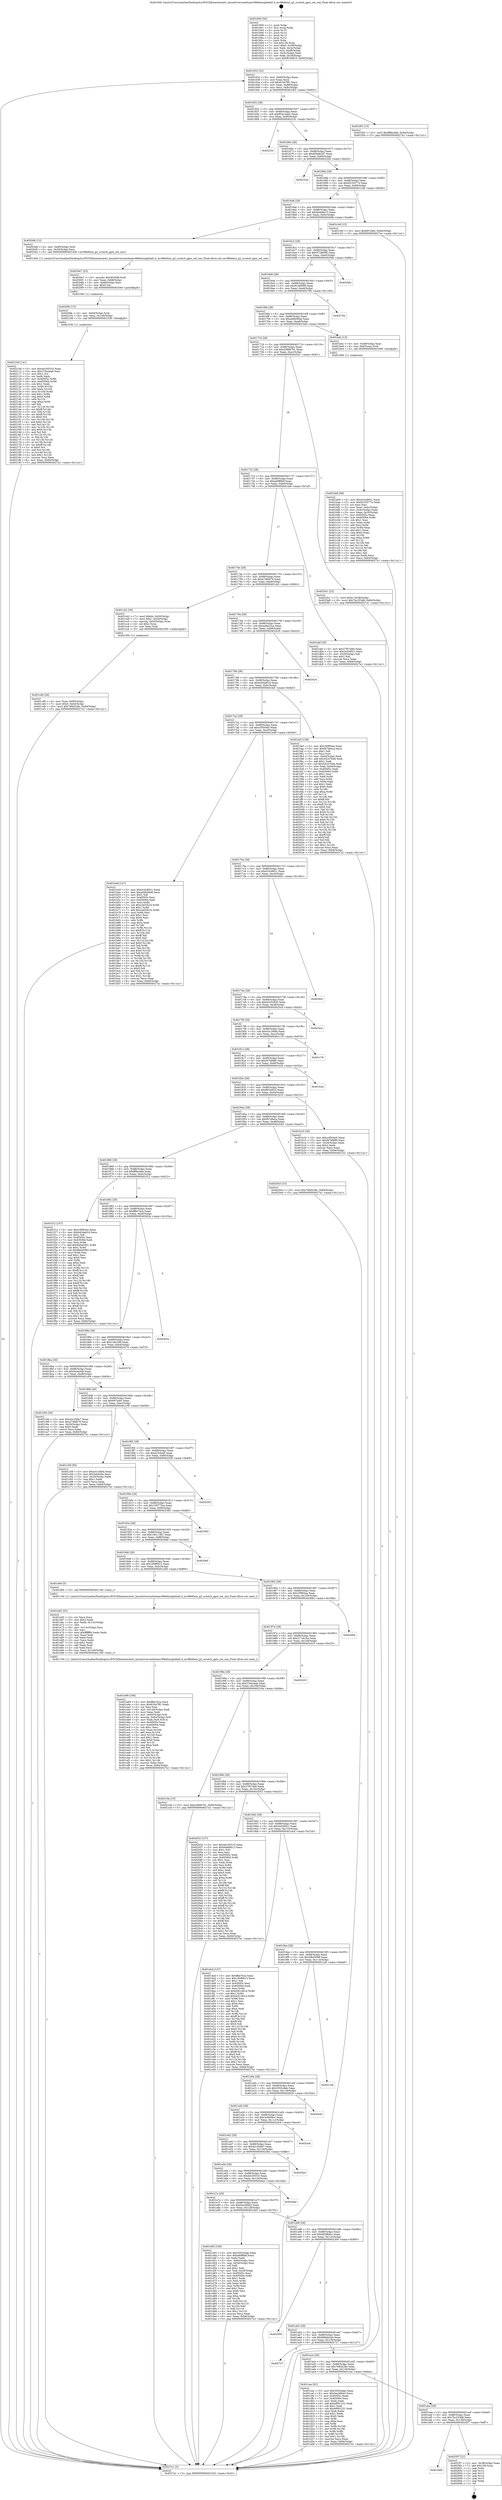 digraph "0x401600" {
  label = "0x401600 (/mnt/c/Users/mathe/Desktop/tcc/POCII/binaries/extr_linuxdriversnetdsamv88e6xxxglobal2.h_mv88e6xxx_g2_scratch_gpio_set_smi_Final-ollvm.out::main(0))"
  labelloc = "t"
  node[shape=record]

  Entry [label="",width=0.3,height=0.3,shape=circle,fillcolor=black,style=filled]
  "0x401632" [label="{
     0x401632 [32]\l
     | [instrs]\l
     &nbsp;&nbsp;0x401632 \<+6\>: mov -0x84(%rbp),%eax\l
     &nbsp;&nbsp;0x401638 \<+2\>: mov %eax,%ecx\l
     &nbsp;&nbsp;0x40163a \<+6\>: sub $0x81067ff1,%ecx\l
     &nbsp;&nbsp;0x401640 \<+6\>: mov %eax,-0x88(%rbp)\l
     &nbsp;&nbsp;0x401646 \<+6\>: mov %ecx,-0x8c(%rbp)\l
     &nbsp;&nbsp;0x40164c \<+6\>: je 0000000000401f03 \<main+0x903\>\l
  }"]
  "0x401f03" [label="{
     0x401f03 [15]\l
     | [instrs]\l
     &nbsp;&nbsp;0x401f03 \<+10\>: movl $0xff9bcdde,-0x84(%rbp)\l
     &nbsp;&nbsp;0x401f0d \<+5\>: jmp 00000000004027a1 \<main+0x11a1\>\l
  }"]
  "0x401652" [label="{
     0x401652 [28]\l
     | [instrs]\l
     &nbsp;&nbsp;0x401652 \<+5\>: jmp 0000000000401657 \<main+0x57\>\l
     &nbsp;&nbsp;0x401657 \<+6\>: mov -0x88(%rbp),%eax\l
     &nbsp;&nbsp;0x40165d \<+5\>: sub $0x85414ab2,%eax\l
     &nbsp;&nbsp;0x401662 \<+6\>: mov %eax,-0x90(%rbp)\l
     &nbsp;&nbsp;0x401668 \<+6\>: je 000000000040223c \<main+0xc3c\>\l
  }"]
  Exit [label="",width=0.3,height=0.3,shape=circle,fillcolor=black,style=filled,peripheries=2]
  "0x40223c" [label="{
     0x40223c\l
  }", style=dashed]
  "0x40166e" [label="{
     0x40166e [28]\l
     | [instrs]\l
     &nbsp;&nbsp;0x40166e \<+5\>: jmp 0000000000401673 \<main+0x73\>\l
     &nbsp;&nbsp;0x401673 \<+6\>: mov -0x88(%rbp),%eax\l
     &nbsp;&nbsp;0x401679 \<+5\>: sub $0x85bd63d7,%eax\l
     &nbsp;&nbsp;0x40167e \<+6\>: mov %eax,-0x94(%rbp)\l
     &nbsp;&nbsp;0x401684 \<+6\>: je 000000000040232d \<main+0xd2d\>\l
  }"]
  "0x401b06" [label="{
     0x401b06\l
  }", style=dashed]
  "0x40232d" [label="{
     0x40232d\l
  }", style=dashed]
  "0x40168a" [label="{
     0x40168a [28]\l
     | [instrs]\l
     &nbsp;&nbsp;0x40168a \<+5\>: jmp 000000000040168f \<main+0x8f\>\l
     &nbsp;&nbsp;0x40168f \<+6\>: mov -0x88(%rbp),%eax\l
     &nbsp;&nbsp;0x401695 \<+5\>: sub $0x92183774,%eax\l
     &nbsp;&nbsp;0x40169a \<+6\>: mov %eax,-0x98(%rbp)\l
     &nbsp;&nbsp;0x4016a0 \<+6\>: je 0000000000401c49 \<main+0x649\>\l
  }"]
  "0x4025f7" [label="{
     0x4025f7 [21]\l
     | [instrs]\l
     &nbsp;&nbsp;0x4025f7 \<+3\>: mov -0x38(%rbp),%eax\l
     &nbsp;&nbsp;0x4025fa \<+7\>: add $0x138,%rsp\l
     &nbsp;&nbsp;0x402601 \<+1\>: pop %rbx\l
     &nbsp;&nbsp;0x402602 \<+2\>: pop %r12\l
     &nbsp;&nbsp;0x402604 \<+2\>: pop %r13\l
     &nbsp;&nbsp;0x402606 \<+2\>: pop %r14\l
     &nbsp;&nbsp;0x402608 \<+2\>: pop %r15\l
     &nbsp;&nbsp;0x40260a \<+1\>: pop %rbp\l
     &nbsp;&nbsp;0x40260b \<+1\>: ret\l
  }"]
  "0x401c49" [label="{
     0x401c49 [15]\l
     | [instrs]\l
     &nbsp;&nbsp;0x401c49 \<+10\>: movl $0x697a4fc,-0x84(%rbp)\l
     &nbsp;&nbsp;0x401c53 \<+5\>: jmp 00000000004027a1 \<main+0x11a1\>\l
  }"]
  "0x4016a6" [label="{
     0x4016a6 [28]\l
     | [instrs]\l
     &nbsp;&nbsp;0x4016a6 \<+5\>: jmp 00000000004016ab \<main+0xab\>\l
     &nbsp;&nbsp;0x4016ab \<+6\>: mov -0x88(%rbp),%eax\l
     &nbsp;&nbsp;0x4016b1 \<+5\>: sub $0x94de6b13,%eax\l
     &nbsp;&nbsp;0x4016b6 \<+6\>: mov %eax,-0x9c(%rbp)\l
     &nbsp;&nbsp;0x4016bc \<+6\>: je 00000000004020db \<main+0xadb\>\l
  }"]
  "0x40210d" [label="{
     0x40210d [141]\l
     | [instrs]\l
     &nbsp;&nbsp;0x40210d \<+5\>: mov $0x4d165510,%eax\l
     &nbsp;&nbsp;0x402112 \<+5\>: mov $0x278e2eab,%esi\l
     &nbsp;&nbsp;0x402117 \<+2\>: mov $0x1,%cl\l
     &nbsp;&nbsp;0x402119 \<+2\>: xor %edx,%edx\l
     &nbsp;&nbsp;0x40211b \<+8\>: mov 0x40505c,%r8d\l
     &nbsp;&nbsp;0x402123 \<+8\>: mov 0x405064,%r9d\l
     &nbsp;&nbsp;0x40212b \<+3\>: sub $0x1,%edx\l
     &nbsp;&nbsp;0x40212e \<+3\>: mov %r8d,%r10d\l
     &nbsp;&nbsp;0x402131 \<+3\>: add %edx,%r10d\l
     &nbsp;&nbsp;0x402134 \<+4\>: imul %r10d,%r8d\l
     &nbsp;&nbsp;0x402138 \<+4\>: and $0x1,%r8d\l
     &nbsp;&nbsp;0x40213c \<+4\>: cmp $0x0,%r8d\l
     &nbsp;&nbsp;0x402140 \<+4\>: sete %r11b\l
     &nbsp;&nbsp;0x402144 \<+4\>: cmp $0xa,%r9d\l
     &nbsp;&nbsp;0x402148 \<+3\>: setl %bl\l
     &nbsp;&nbsp;0x40214b \<+3\>: mov %r11b,%r14b\l
     &nbsp;&nbsp;0x40214e \<+4\>: xor $0xff,%r14b\l
     &nbsp;&nbsp;0x402152 \<+3\>: mov %bl,%r15b\l
     &nbsp;&nbsp;0x402155 \<+4\>: xor $0xff,%r15b\l
     &nbsp;&nbsp;0x402159 \<+3\>: xor $0x0,%cl\l
     &nbsp;&nbsp;0x40215c \<+3\>: mov %r14b,%r12b\l
     &nbsp;&nbsp;0x40215f \<+4\>: and $0x0,%r12b\l
     &nbsp;&nbsp;0x402163 \<+3\>: and %cl,%r11b\l
     &nbsp;&nbsp;0x402166 \<+3\>: mov %r15b,%r13b\l
     &nbsp;&nbsp;0x402169 \<+4\>: and $0x0,%r13b\l
     &nbsp;&nbsp;0x40216d \<+2\>: and %cl,%bl\l
     &nbsp;&nbsp;0x40216f \<+3\>: or %r11b,%r12b\l
     &nbsp;&nbsp;0x402172 \<+3\>: or %bl,%r13b\l
     &nbsp;&nbsp;0x402175 \<+3\>: xor %r13b,%r12b\l
     &nbsp;&nbsp;0x402178 \<+3\>: or %r15b,%r14b\l
     &nbsp;&nbsp;0x40217b \<+4\>: xor $0xff,%r14b\l
     &nbsp;&nbsp;0x40217f \<+3\>: or $0x0,%cl\l
     &nbsp;&nbsp;0x402182 \<+3\>: and %cl,%r14b\l
     &nbsp;&nbsp;0x402185 \<+3\>: or %r14b,%r12b\l
     &nbsp;&nbsp;0x402188 \<+4\>: test $0x1,%r12b\l
     &nbsp;&nbsp;0x40218c \<+3\>: cmovne %esi,%eax\l
     &nbsp;&nbsp;0x40218f \<+6\>: mov %eax,-0x84(%rbp)\l
     &nbsp;&nbsp;0x402195 \<+5\>: jmp 00000000004027a1 \<main+0x11a1\>\l
  }"]
  "0x4020db" [label="{
     0x4020db [12]\l
     | [instrs]\l
     &nbsp;&nbsp;0x4020db \<+4\>: mov -0x60(%rbp),%rdi\l
     &nbsp;&nbsp;0x4020df \<+3\>: mov -0x50(%rbp),%esi\l
     &nbsp;&nbsp;0x4020e2 \<+5\>: call 0000000000401400 \<mv88e6xxx_g2_scratch_gpio_set_smi\>\l
     | [calls]\l
     &nbsp;&nbsp;0x401400 \{1\} (/mnt/c/Users/mathe/Desktop/tcc/POCII/binaries/extr_linuxdriversnetdsamv88e6xxxglobal2.h_mv88e6xxx_g2_scratch_gpio_set_smi_Final-ollvm.out::mv88e6xxx_g2_scratch_gpio_set_smi)\l
  }"]
  "0x4016c2" [label="{
     0x4016c2 [28]\l
     | [instrs]\l
     &nbsp;&nbsp;0x4016c2 \<+5\>: jmp 00000000004016c7 \<main+0xc7\>\l
     &nbsp;&nbsp;0x4016c7 \<+6\>: mov -0x88(%rbp),%eax\l
     &nbsp;&nbsp;0x4016cd \<+5\>: sub $0x9728d9f5,%eax\l
     &nbsp;&nbsp;0x4016d2 \<+6\>: mov %eax,-0xa0(%rbp)\l
     &nbsp;&nbsp;0x4016d8 \<+6\>: je 000000000040256e \<main+0xf6e\>\l
  }"]
  "0x4020fe" [label="{
     0x4020fe [15]\l
     | [instrs]\l
     &nbsp;&nbsp;0x4020fe \<+4\>: mov -0x60(%rbp),%rdi\l
     &nbsp;&nbsp;0x402102 \<+6\>: mov %eax,-0x144(%rbp)\l
     &nbsp;&nbsp;0x402108 \<+5\>: call 0000000000401030 \<free@plt\>\l
     | [calls]\l
     &nbsp;&nbsp;0x401030 \{1\} (unknown)\l
  }"]
  "0x40256e" [label="{
     0x40256e\l
  }", style=dashed]
  "0x4016de" [label="{
     0x4016de [28]\l
     | [instrs]\l
     &nbsp;&nbsp;0x4016de \<+5\>: jmp 00000000004016e3 \<main+0xe3\>\l
     &nbsp;&nbsp;0x4016e3 \<+6\>: mov -0x88(%rbp),%eax\l
     &nbsp;&nbsp;0x4016e9 \<+5\>: sub $0x9c2bf589,%eax\l
     &nbsp;&nbsp;0x4016ee \<+6\>: mov %eax,-0xa4(%rbp)\l
     &nbsp;&nbsp;0x4016f4 \<+6\>: je 0000000000402784 \<main+0x1184\>\l
  }"]
  "0x4020e7" [label="{
     0x4020e7 [23]\l
     | [instrs]\l
     &nbsp;&nbsp;0x4020e7 \<+10\>: movabs $0x4030d6,%rdi\l
     &nbsp;&nbsp;0x4020f1 \<+3\>: mov %eax,-0x68(%rbp)\l
     &nbsp;&nbsp;0x4020f4 \<+3\>: mov -0x68(%rbp),%esi\l
     &nbsp;&nbsp;0x4020f7 \<+2\>: mov $0x0,%al\l
     &nbsp;&nbsp;0x4020f9 \<+5\>: call 0000000000401040 \<printf@plt\>\l
     | [calls]\l
     &nbsp;&nbsp;0x401040 \{1\} (unknown)\l
  }"]
  "0x402784" [label="{
     0x402784\l
  }", style=dashed]
  "0x4016fa" [label="{
     0x4016fa [28]\l
     | [instrs]\l
     &nbsp;&nbsp;0x4016fa \<+5\>: jmp 00000000004016ff \<main+0xff\>\l
     &nbsp;&nbsp;0x4016ff \<+6\>: mov -0x88(%rbp),%eax\l
     &nbsp;&nbsp;0x401705 \<+5\>: sub $0xa0db56dd,%eax\l
     &nbsp;&nbsp;0x40170a \<+6\>: mov %eax,-0xa8(%rbp)\l
     &nbsp;&nbsp;0x401710 \<+6\>: je 0000000000401bdc \<main+0x5dc\>\l
  }"]
  "0x401e99" [label="{
     0x401e99 [106]\l
     | [instrs]\l
     &nbsp;&nbsp;0x401e99 \<+5\>: mov $0xffbe7bca,%ecx\l
     &nbsp;&nbsp;0x401e9e \<+5\>: mov $0x81067ff1,%edx\l
     &nbsp;&nbsp;0x401ea3 \<+2\>: xor %esi,%esi\l
     &nbsp;&nbsp;0x401ea5 \<+6\>: mov -0x140(%rbp),%edi\l
     &nbsp;&nbsp;0x401eab \<+3\>: imul %eax,%edi\l
     &nbsp;&nbsp;0x401eae \<+4\>: mov -0x60(%rbp),%r8\l
     &nbsp;&nbsp;0x401eb2 \<+4\>: movslq -0x64(%rbp),%r9\l
     &nbsp;&nbsp;0x401eb6 \<+4\>: mov %edi,(%r8,%r9,4)\l
     &nbsp;&nbsp;0x401eba \<+7\>: mov 0x40505c,%eax\l
     &nbsp;&nbsp;0x401ec1 \<+7\>: mov 0x405064,%edi\l
     &nbsp;&nbsp;0x401ec8 \<+3\>: sub $0x1,%esi\l
     &nbsp;&nbsp;0x401ecb \<+3\>: mov %eax,%r10d\l
     &nbsp;&nbsp;0x401ece \<+3\>: add %esi,%r10d\l
     &nbsp;&nbsp;0x401ed1 \<+4\>: imul %r10d,%eax\l
     &nbsp;&nbsp;0x401ed5 \<+3\>: and $0x1,%eax\l
     &nbsp;&nbsp;0x401ed8 \<+3\>: cmp $0x0,%eax\l
     &nbsp;&nbsp;0x401edb \<+4\>: sete %r11b\l
     &nbsp;&nbsp;0x401edf \<+3\>: cmp $0xa,%edi\l
     &nbsp;&nbsp;0x401ee2 \<+3\>: setl %bl\l
     &nbsp;&nbsp;0x401ee5 \<+3\>: mov %r11b,%r14b\l
     &nbsp;&nbsp;0x401ee8 \<+3\>: and %bl,%r14b\l
     &nbsp;&nbsp;0x401eeb \<+3\>: xor %bl,%r11b\l
     &nbsp;&nbsp;0x401eee \<+3\>: or %r11b,%r14b\l
     &nbsp;&nbsp;0x401ef1 \<+4\>: test $0x1,%r14b\l
     &nbsp;&nbsp;0x401ef5 \<+3\>: cmovne %edx,%ecx\l
     &nbsp;&nbsp;0x401ef8 \<+6\>: mov %ecx,-0x84(%rbp)\l
     &nbsp;&nbsp;0x401efe \<+5\>: jmp 00000000004027a1 \<main+0x11a1\>\l
  }"]
  "0x401bdc" [label="{
     0x401bdc [13]\l
     | [instrs]\l
     &nbsp;&nbsp;0x401bdc \<+4\>: mov -0x48(%rbp),%rax\l
     &nbsp;&nbsp;0x401be0 \<+4\>: mov 0x8(%rax),%rdi\l
     &nbsp;&nbsp;0x401be4 \<+5\>: call 0000000000401060 \<atoi@plt\>\l
     | [calls]\l
     &nbsp;&nbsp;0x401060 \{1\} (unknown)\l
  }"]
  "0x401716" [label="{
     0x401716 [28]\l
     | [instrs]\l
     &nbsp;&nbsp;0x401716 \<+5\>: jmp 000000000040171b \<main+0x11b\>\l
     &nbsp;&nbsp;0x40171b \<+6\>: mov -0x88(%rbp),%eax\l
     &nbsp;&nbsp;0x401721 \<+5\>: sub $0xa3868761,%eax\l
     &nbsp;&nbsp;0x401726 \<+6\>: mov %eax,-0xac(%rbp)\l
     &nbsp;&nbsp;0x40172c \<+6\>: je 00000000004025e1 \<main+0xfe1\>\l
  }"]
  "0x401e65" [label="{
     0x401e65 [52]\l
     | [instrs]\l
     &nbsp;&nbsp;0x401e65 \<+2\>: xor %ecx,%ecx\l
     &nbsp;&nbsp;0x401e67 \<+5\>: mov $0x2,%edx\l
     &nbsp;&nbsp;0x401e6c \<+6\>: mov %edx,-0x13c(%rbp)\l
     &nbsp;&nbsp;0x401e72 \<+1\>: cltd\l
     &nbsp;&nbsp;0x401e73 \<+6\>: mov -0x13c(%rbp),%esi\l
     &nbsp;&nbsp;0x401e79 \<+2\>: idiv %esi\l
     &nbsp;&nbsp;0x401e7b \<+6\>: imul $0xfffffffe,%edx,%edx\l
     &nbsp;&nbsp;0x401e81 \<+2\>: mov %ecx,%edi\l
     &nbsp;&nbsp;0x401e83 \<+2\>: sub %edx,%edi\l
     &nbsp;&nbsp;0x401e85 \<+2\>: mov %ecx,%edx\l
     &nbsp;&nbsp;0x401e87 \<+3\>: sub $0x1,%edx\l
     &nbsp;&nbsp;0x401e8a \<+2\>: add %edx,%edi\l
     &nbsp;&nbsp;0x401e8c \<+2\>: sub %edi,%ecx\l
     &nbsp;&nbsp;0x401e8e \<+6\>: mov %ecx,-0x140(%rbp)\l
     &nbsp;&nbsp;0x401e94 \<+5\>: call 0000000000401160 \<next_i\>\l
     | [calls]\l
     &nbsp;&nbsp;0x401160 \{1\} (/mnt/c/Users/mathe/Desktop/tcc/POCII/binaries/extr_linuxdriversnetdsamv88e6xxxglobal2.h_mv88e6xxx_g2_scratch_gpio_set_smi_Final-ollvm.out::next_i)\l
  }"]
  "0x4025e1" [label="{
     0x4025e1 [22]\l
     | [instrs]\l
     &nbsp;&nbsp;0x4025e1 \<+7\>: movl $0x0,-0x38(%rbp)\l
     &nbsp;&nbsp;0x4025e8 \<+10\>: movl $0x7bc253d8,-0x84(%rbp)\l
     &nbsp;&nbsp;0x4025f2 \<+5\>: jmp 00000000004027a1 \<main+0x11a1\>\l
  }"]
  "0x401732" [label="{
     0x401732 [28]\l
     | [instrs]\l
     &nbsp;&nbsp;0x401732 \<+5\>: jmp 0000000000401737 \<main+0x137\>\l
     &nbsp;&nbsp;0x401737 \<+6\>: mov -0x88(%rbp),%eax\l
     &nbsp;&nbsp;0x40173d \<+5\>: sub $0xa60ff4bf,%eax\l
     &nbsp;&nbsp;0x401742 \<+6\>: mov %eax,-0xb0(%rbp)\l
     &nbsp;&nbsp;0x401748 \<+6\>: je 0000000000401daf \<main+0x7af\>\l
  }"]
  "0x401aea" [label="{
     0x401aea [28]\l
     | [instrs]\l
     &nbsp;&nbsp;0x401aea \<+5\>: jmp 0000000000401aef \<main+0x4ef\>\l
     &nbsp;&nbsp;0x401aef \<+6\>: mov -0x88(%rbp),%eax\l
     &nbsp;&nbsp;0x401af5 \<+5\>: sub $0x7bc253d8,%eax\l
     &nbsp;&nbsp;0x401afa \<+6\>: mov %eax,-0x138(%rbp)\l
     &nbsp;&nbsp;0x401b00 \<+6\>: je 00000000004025f7 \<main+0xff7\>\l
  }"]
  "0x401daf" [label="{
     0x401daf [30]\l
     | [instrs]\l
     &nbsp;&nbsp;0x401daf \<+5\>: mov $0x27f57dd0,%eax\l
     &nbsp;&nbsp;0x401db4 \<+5\>: mov $0x2e52f021,%ecx\l
     &nbsp;&nbsp;0x401db9 \<+3\>: mov -0x29(%rbp),%dl\l
     &nbsp;&nbsp;0x401dbc \<+3\>: test $0x1,%dl\l
     &nbsp;&nbsp;0x401dbf \<+3\>: cmovne %ecx,%eax\l
     &nbsp;&nbsp;0x401dc2 \<+6\>: mov %eax,-0x84(%rbp)\l
     &nbsp;&nbsp;0x401dc8 \<+5\>: jmp 00000000004027a1 \<main+0x11a1\>\l
  }"]
  "0x40174e" [label="{
     0x40174e [28]\l
     | [instrs]\l
     &nbsp;&nbsp;0x40174e \<+5\>: jmp 0000000000401753 \<main+0x153\>\l
     &nbsp;&nbsp;0x401753 \<+6\>: mov -0x88(%rbp),%eax\l
     &nbsp;&nbsp;0x401759 \<+5\>: sub $0xa746f479,%eax\l
     &nbsp;&nbsp;0x40175e \<+6\>: mov %eax,-0xb4(%rbp)\l
     &nbsp;&nbsp;0x401764 \<+6\>: je 0000000000401cb2 \<main+0x6b2\>\l
  }"]
  "0x401cea" [label="{
     0x401cea [91]\l
     | [instrs]\l
     &nbsp;&nbsp;0x401cea \<+5\>: mov $0x3555cdab,%eax\l
     &nbsp;&nbsp;0x401cef \<+5\>: mov $0x5ea36bb3,%ecx\l
     &nbsp;&nbsp;0x401cf4 \<+7\>: mov 0x40505c,%edx\l
     &nbsp;&nbsp;0x401cfb \<+7\>: mov 0x405064,%esi\l
     &nbsp;&nbsp;0x401d02 \<+2\>: mov %edx,%edi\l
     &nbsp;&nbsp;0x401d04 \<+6\>: add $0xef081231,%edi\l
     &nbsp;&nbsp;0x401d0a \<+3\>: sub $0x1,%edi\l
     &nbsp;&nbsp;0x401d0d \<+6\>: sub $0xef081231,%edi\l
     &nbsp;&nbsp;0x401d13 \<+3\>: imul %edi,%edx\l
     &nbsp;&nbsp;0x401d16 \<+3\>: and $0x1,%edx\l
     &nbsp;&nbsp;0x401d19 \<+3\>: cmp $0x0,%edx\l
     &nbsp;&nbsp;0x401d1c \<+4\>: sete %r8b\l
     &nbsp;&nbsp;0x401d20 \<+3\>: cmp $0xa,%esi\l
     &nbsp;&nbsp;0x401d23 \<+4\>: setl %r9b\l
     &nbsp;&nbsp;0x401d27 \<+3\>: mov %r8b,%r10b\l
     &nbsp;&nbsp;0x401d2a \<+3\>: and %r9b,%r10b\l
     &nbsp;&nbsp;0x401d2d \<+3\>: xor %r9b,%r8b\l
     &nbsp;&nbsp;0x401d30 \<+3\>: or %r8b,%r10b\l
     &nbsp;&nbsp;0x401d33 \<+4\>: test $0x1,%r10b\l
     &nbsp;&nbsp;0x401d37 \<+3\>: cmovne %ecx,%eax\l
     &nbsp;&nbsp;0x401d3a \<+6\>: mov %eax,-0x84(%rbp)\l
     &nbsp;&nbsp;0x401d40 \<+5\>: jmp 00000000004027a1 \<main+0x11a1\>\l
  }"]
  "0x401cb2" [label="{
     0x401cb2 [30]\l
     | [instrs]\l
     &nbsp;&nbsp;0x401cb2 \<+7\>: movl $0x64,-0x50(%rbp)\l
     &nbsp;&nbsp;0x401cb9 \<+7\>: movl $0x1,-0x54(%rbp)\l
     &nbsp;&nbsp;0x401cc0 \<+4\>: movslq -0x54(%rbp),%rax\l
     &nbsp;&nbsp;0x401cc4 \<+4\>: shl $0x2,%rax\l
     &nbsp;&nbsp;0x401cc8 \<+3\>: mov %rax,%rdi\l
     &nbsp;&nbsp;0x401ccb \<+5\>: call 0000000000401050 \<malloc@plt\>\l
     | [calls]\l
     &nbsp;&nbsp;0x401050 \{1\} (unknown)\l
  }"]
  "0x40176a" [label="{
     0x40176a [28]\l
     | [instrs]\l
     &nbsp;&nbsp;0x40176a \<+5\>: jmp 000000000040176f \<main+0x16f\>\l
     &nbsp;&nbsp;0x40176f \<+6\>: mov -0x88(%rbp),%eax\l
     &nbsp;&nbsp;0x401775 \<+5\>: sub $0xae9e22ca,%eax\l
     &nbsp;&nbsp;0x40177a \<+6\>: mov %eax,-0xb8(%rbp)\l
     &nbsp;&nbsp;0x401780 \<+6\>: je 0000000000402424 \<main+0xe24\>\l
  }"]
  "0x401ace" [label="{
     0x401ace [28]\l
     | [instrs]\l
     &nbsp;&nbsp;0x401ace \<+5\>: jmp 0000000000401ad3 \<main+0x4d3\>\l
     &nbsp;&nbsp;0x401ad3 \<+6\>: mov -0x88(%rbp),%eax\l
     &nbsp;&nbsp;0x401ad9 \<+5\>: sub $0x768d228c,%eax\l
     &nbsp;&nbsp;0x401ade \<+6\>: mov %eax,-0x134(%rbp)\l
     &nbsp;&nbsp;0x401ae4 \<+6\>: je 0000000000401cea \<main+0x6ea\>\l
  }"]
  "0x402424" [label="{
     0x402424\l
  }", style=dashed]
  "0x401786" [label="{
     0x401786 [28]\l
     | [instrs]\l
     &nbsp;&nbsp;0x401786 \<+5\>: jmp 000000000040178b \<main+0x18b\>\l
     &nbsp;&nbsp;0x40178b \<+6\>: mov -0x88(%rbp),%eax\l
     &nbsp;&nbsp;0x401791 \<+5\>: sub $0xb45da81d,%eax\l
     &nbsp;&nbsp;0x401796 \<+6\>: mov %eax,-0xbc(%rbp)\l
     &nbsp;&nbsp;0x40179c \<+6\>: je 0000000000401fa5 \<main+0x9a5\>\l
  }"]
  "0x402727" [label="{
     0x402727\l
  }", style=dashed]
  "0x401fa5" [label="{
     0x401fa5 [158]\l
     | [instrs]\l
     &nbsp;&nbsp;0x401fa5 \<+5\>: mov $0x1f0f93aa,%eax\l
     &nbsp;&nbsp;0x401faa \<+5\>: mov $0xfb7e6eca,%ecx\l
     &nbsp;&nbsp;0x401faf \<+2\>: mov $0x1,%dl\l
     &nbsp;&nbsp;0x401fb1 \<+2\>: xor %esi,%esi\l
     &nbsp;&nbsp;0x401fb3 \<+3\>: mov -0x64(%rbp),%edi\l
     &nbsp;&nbsp;0x401fb6 \<+6\>: add $0x54247b48,%edi\l
     &nbsp;&nbsp;0x401fbc \<+3\>: add $0x1,%edi\l
     &nbsp;&nbsp;0x401fbf \<+6\>: sub $0x54247b48,%edi\l
     &nbsp;&nbsp;0x401fc5 \<+3\>: mov %edi,-0x64(%rbp)\l
     &nbsp;&nbsp;0x401fc8 \<+7\>: mov 0x40505c,%edi\l
     &nbsp;&nbsp;0x401fcf \<+8\>: mov 0x405064,%r8d\l
     &nbsp;&nbsp;0x401fd7 \<+3\>: sub $0x1,%esi\l
     &nbsp;&nbsp;0x401fda \<+3\>: mov %edi,%r9d\l
     &nbsp;&nbsp;0x401fdd \<+3\>: add %esi,%r9d\l
     &nbsp;&nbsp;0x401fe0 \<+4\>: imul %r9d,%edi\l
     &nbsp;&nbsp;0x401fe4 \<+3\>: and $0x1,%edi\l
     &nbsp;&nbsp;0x401fe7 \<+3\>: cmp $0x0,%edi\l
     &nbsp;&nbsp;0x401fea \<+4\>: sete %r10b\l
     &nbsp;&nbsp;0x401fee \<+4\>: cmp $0xa,%r8d\l
     &nbsp;&nbsp;0x401ff2 \<+4\>: setl %r11b\l
     &nbsp;&nbsp;0x401ff6 \<+3\>: mov %r10b,%bl\l
     &nbsp;&nbsp;0x401ff9 \<+3\>: xor $0xff,%bl\l
     &nbsp;&nbsp;0x401ffc \<+3\>: mov %r11b,%r14b\l
     &nbsp;&nbsp;0x401fff \<+4\>: xor $0xff,%r14b\l
     &nbsp;&nbsp;0x402003 \<+3\>: xor $0x0,%dl\l
     &nbsp;&nbsp;0x402006 \<+3\>: mov %bl,%r15b\l
     &nbsp;&nbsp;0x402009 \<+4\>: and $0x0,%r15b\l
     &nbsp;&nbsp;0x40200d \<+3\>: and %dl,%r10b\l
     &nbsp;&nbsp;0x402010 \<+3\>: mov %r14b,%r12b\l
     &nbsp;&nbsp;0x402013 \<+4\>: and $0x0,%r12b\l
     &nbsp;&nbsp;0x402017 \<+3\>: and %dl,%r11b\l
     &nbsp;&nbsp;0x40201a \<+3\>: or %r10b,%r15b\l
     &nbsp;&nbsp;0x40201d \<+3\>: or %r11b,%r12b\l
     &nbsp;&nbsp;0x402020 \<+3\>: xor %r12b,%r15b\l
     &nbsp;&nbsp;0x402023 \<+3\>: or %r14b,%bl\l
     &nbsp;&nbsp;0x402026 \<+3\>: xor $0xff,%bl\l
     &nbsp;&nbsp;0x402029 \<+3\>: or $0x0,%dl\l
     &nbsp;&nbsp;0x40202c \<+2\>: and %dl,%bl\l
     &nbsp;&nbsp;0x40202e \<+3\>: or %bl,%r15b\l
     &nbsp;&nbsp;0x402031 \<+4\>: test $0x1,%r15b\l
     &nbsp;&nbsp;0x402035 \<+3\>: cmovne %ecx,%eax\l
     &nbsp;&nbsp;0x402038 \<+6\>: mov %eax,-0x84(%rbp)\l
     &nbsp;&nbsp;0x40203e \<+5\>: jmp 00000000004027a1 \<main+0x11a1\>\l
  }"]
  "0x4017a2" [label="{
     0x4017a2 [28]\l
     | [instrs]\l
     &nbsp;&nbsp;0x4017a2 \<+5\>: jmp 00000000004017a7 \<main+0x1a7\>\l
     &nbsp;&nbsp;0x4017a7 \<+6\>: mov -0x88(%rbp),%eax\l
     &nbsp;&nbsp;0x4017ad \<+5\>: sub $0xccf504e5,%eax\l
     &nbsp;&nbsp;0x4017b2 \<+6\>: mov %eax,-0xc0(%rbp)\l
     &nbsp;&nbsp;0x4017b8 \<+6\>: je 0000000000401b49 \<main+0x549\>\l
  }"]
  "0x401ab2" [label="{
     0x401ab2 [28]\l
     | [instrs]\l
     &nbsp;&nbsp;0x401ab2 \<+5\>: jmp 0000000000401ab7 \<main+0x4b7\>\l
     &nbsp;&nbsp;0x401ab7 \<+6\>: mov -0x88(%rbp),%eax\l
     &nbsp;&nbsp;0x401abd \<+5\>: sub $0x69bbb3a4,%eax\l
     &nbsp;&nbsp;0x401ac2 \<+6\>: mov %eax,-0x130(%rbp)\l
     &nbsp;&nbsp;0x401ac8 \<+6\>: je 0000000000402727 \<main+0x1127\>\l
  }"]
  "0x401b49" [label="{
     0x401b49 [147]\l
     | [instrs]\l
     &nbsp;&nbsp;0x401b49 \<+5\>: mov $0xd1bc8921,%eax\l
     &nbsp;&nbsp;0x401b4e \<+5\>: mov $0xa0db56dd,%ecx\l
     &nbsp;&nbsp;0x401b53 \<+2\>: mov $0x1,%dl\l
     &nbsp;&nbsp;0x401b55 \<+7\>: mov 0x40505c,%esi\l
     &nbsp;&nbsp;0x401b5c \<+7\>: mov 0x405064,%edi\l
     &nbsp;&nbsp;0x401b63 \<+3\>: mov %esi,%r8d\l
     &nbsp;&nbsp;0x401b66 \<+7\>: sub $0xccb52b1b,%r8d\l
     &nbsp;&nbsp;0x401b6d \<+4\>: sub $0x1,%r8d\l
     &nbsp;&nbsp;0x401b71 \<+7\>: add $0xccb52b1b,%r8d\l
     &nbsp;&nbsp;0x401b78 \<+4\>: imul %r8d,%esi\l
     &nbsp;&nbsp;0x401b7c \<+3\>: and $0x1,%esi\l
     &nbsp;&nbsp;0x401b7f \<+3\>: cmp $0x0,%esi\l
     &nbsp;&nbsp;0x401b82 \<+4\>: sete %r9b\l
     &nbsp;&nbsp;0x401b86 \<+3\>: cmp $0xa,%edi\l
     &nbsp;&nbsp;0x401b89 \<+4\>: setl %r10b\l
     &nbsp;&nbsp;0x401b8d \<+3\>: mov %r9b,%r11b\l
     &nbsp;&nbsp;0x401b90 \<+4\>: xor $0xff,%r11b\l
     &nbsp;&nbsp;0x401b94 \<+3\>: mov %r10b,%bl\l
     &nbsp;&nbsp;0x401b97 \<+3\>: xor $0xff,%bl\l
     &nbsp;&nbsp;0x401b9a \<+3\>: xor $0x0,%dl\l
     &nbsp;&nbsp;0x401b9d \<+3\>: mov %r11b,%r14b\l
     &nbsp;&nbsp;0x401ba0 \<+4\>: and $0x0,%r14b\l
     &nbsp;&nbsp;0x401ba4 \<+3\>: and %dl,%r9b\l
     &nbsp;&nbsp;0x401ba7 \<+3\>: mov %bl,%r15b\l
     &nbsp;&nbsp;0x401baa \<+4\>: and $0x0,%r15b\l
     &nbsp;&nbsp;0x401bae \<+3\>: and %dl,%r10b\l
     &nbsp;&nbsp;0x401bb1 \<+3\>: or %r9b,%r14b\l
     &nbsp;&nbsp;0x401bb4 \<+3\>: or %r10b,%r15b\l
     &nbsp;&nbsp;0x401bb7 \<+3\>: xor %r15b,%r14b\l
     &nbsp;&nbsp;0x401bba \<+3\>: or %bl,%r11b\l
     &nbsp;&nbsp;0x401bbd \<+4\>: xor $0xff,%r11b\l
     &nbsp;&nbsp;0x401bc1 \<+3\>: or $0x0,%dl\l
     &nbsp;&nbsp;0x401bc4 \<+3\>: and %dl,%r11b\l
     &nbsp;&nbsp;0x401bc7 \<+3\>: or %r11b,%r14b\l
     &nbsp;&nbsp;0x401bca \<+4\>: test $0x1,%r14b\l
     &nbsp;&nbsp;0x401bce \<+3\>: cmovne %ecx,%eax\l
     &nbsp;&nbsp;0x401bd1 \<+6\>: mov %eax,-0x84(%rbp)\l
     &nbsp;&nbsp;0x401bd7 \<+5\>: jmp 00000000004027a1 \<main+0x11a1\>\l
  }"]
  "0x4017be" [label="{
     0x4017be [28]\l
     | [instrs]\l
     &nbsp;&nbsp;0x4017be \<+5\>: jmp 00000000004017c3 \<main+0x1c3\>\l
     &nbsp;&nbsp;0x4017c3 \<+6\>: mov -0x88(%rbp),%eax\l
     &nbsp;&nbsp;0x4017c9 \<+5\>: sub $0xd1bc8921,%eax\l
     &nbsp;&nbsp;0x4017ce \<+6\>: mov %eax,-0xc4(%rbp)\l
     &nbsp;&nbsp;0x4017d4 \<+6\>: je 000000000040260c \<main+0x100c\>\l
  }"]
  "0x402300" [label="{
     0x402300\l
  }", style=dashed]
  "0x40260c" [label="{
     0x40260c\l
  }", style=dashed]
  "0x4017da" [label="{
     0x4017da [28]\l
     | [instrs]\l
     &nbsp;&nbsp;0x4017da \<+5\>: jmp 00000000004017df \<main+0x1df\>\l
     &nbsp;&nbsp;0x4017df \<+6\>: mov -0x88(%rbp),%eax\l
     &nbsp;&nbsp;0x4017e5 \<+5\>: sub $0xd3252835,%eax\l
     &nbsp;&nbsp;0x4017ea \<+6\>: mov %eax,-0xc8(%rbp)\l
     &nbsp;&nbsp;0x4017f0 \<+6\>: je 00000000004025cd \<main+0xfcd\>\l
  }"]
  "0x401a96" [label="{
     0x401a96 [28]\l
     | [instrs]\l
     &nbsp;&nbsp;0x401a96 \<+5\>: jmp 0000000000401a9b \<main+0x49b\>\l
     &nbsp;&nbsp;0x401a9b \<+6\>: mov -0x88(%rbp),%eax\l
     &nbsp;&nbsp;0x401aa1 \<+5\>: sub $0x6859b9cc,%eax\l
     &nbsp;&nbsp;0x401aa6 \<+6\>: mov %eax,-0x12c(%rbp)\l
     &nbsp;&nbsp;0x401aac \<+6\>: je 0000000000402300 \<main+0xd00\>\l
  }"]
  "0x4025cd" [label="{
     0x4025cd\l
  }", style=dashed]
  "0x4017f6" [label="{
     0x4017f6 [28]\l
     | [instrs]\l
     &nbsp;&nbsp;0x4017f6 \<+5\>: jmp 00000000004017fb \<main+0x1fb\>\l
     &nbsp;&nbsp;0x4017fb \<+6\>: mov -0x88(%rbp),%eax\l
     &nbsp;&nbsp;0x401801 \<+5\>: sub $0xe3c16bfa,%eax\l
     &nbsp;&nbsp;0x401806 \<+6\>: mov %eax,-0xcc(%rbp)\l
     &nbsp;&nbsp;0x40180c \<+6\>: je 0000000000401c76 \<main+0x676\>\l
  }"]
  "0x401d45" [label="{
     0x401d45 [106]\l
     | [instrs]\l
     &nbsp;&nbsp;0x401d45 \<+5\>: mov $0x3555cdab,%eax\l
     &nbsp;&nbsp;0x401d4a \<+5\>: mov $0xa60ff4bf,%ecx\l
     &nbsp;&nbsp;0x401d4f \<+2\>: xor %edx,%edx\l
     &nbsp;&nbsp;0x401d51 \<+3\>: mov -0x64(%rbp),%esi\l
     &nbsp;&nbsp;0x401d54 \<+3\>: cmp -0x54(%rbp),%esi\l
     &nbsp;&nbsp;0x401d57 \<+4\>: setl %dil\l
     &nbsp;&nbsp;0x401d5b \<+4\>: and $0x1,%dil\l
     &nbsp;&nbsp;0x401d5f \<+4\>: mov %dil,-0x29(%rbp)\l
     &nbsp;&nbsp;0x401d63 \<+7\>: mov 0x40505c,%esi\l
     &nbsp;&nbsp;0x401d6a \<+8\>: mov 0x405064,%r8d\l
     &nbsp;&nbsp;0x401d72 \<+3\>: sub $0x1,%edx\l
     &nbsp;&nbsp;0x401d75 \<+3\>: mov %esi,%r9d\l
     &nbsp;&nbsp;0x401d78 \<+3\>: add %edx,%r9d\l
     &nbsp;&nbsp;0x401d7b \<+4\>: imul %r9d,%esi\l
     &nbsp;&nbsp;0x401d7f \<+3\>: and $0x1,%esi\l
     &nbsp;&nbsp;0x401d82 \<+3\>: cmp $0x0,%esi\l
     &nbsp;&nbsp;0x401d85 \<+4\>: sete %dil\l
     &nbsp;&nbsp;0x401d89 \<+4\>: cmp $0xa,%r8d\l
     &nbsp;&nbsp;0x401d8d \<+4\>: setl %r10b\l
     &nbsp;&nbsp;0x401d91 \<+3\>: mov %dil,%r11b\l
     &nbsp;&nbsp;0x401d94 \<+3\>: and %r10b,%r11b\l
     &nbsp;&nbsp;0x401d97 \<+3\>: xor %r10b,%dil\l
     &nbsp;&nbsp;0x401d9a \<+3\>: or %dil,%r11b\l
     &nbsp;&nbsp;0x401d9d \<+4\>: test $0x1,%r11b\l
     &nbsp;&nbsp;0x401da1 \<+3\>: cmovne %ecx,%eax\l
     &nbsp;&nbsp;0x401da4 \<+6\>: mov %eax,-0x84(%rbp)\l
     &nbsp;&nbsp;0x401daa \<+5\>: jmp 00000000004027a1 \<main+0x11a1\>\l
  }"]
  "0x401c76" [label="{
     0x401c76\l
  }", style=dashed]
  "0x401812" [label="{
     0x401812 [28]\l
     | [instrs]\l
     &nbsp;&nbsp;0x401812 \<+5\>: jmp 0000000000401817 \<main+0x217\>\l
     &nbsp;&nbsp;0x401817 \<+6\>: mov -0x88(%rbp),%eax\l
     &nbsp;&nbsp;0x40181d \<+5\>: sub $0xf47b6f96,%eax\l
     &nbsp;&nbsp;0x401822 \<+6\>: mov %eax,-0xd0(%rbp)\l
     &nbsp;&nbsp;0x401828 \<+6\>: je 0000000000401b2e \<main+0x52e\>\l
  }"]
  "0x401a7a" [label="{
     0x401a7a [28]\l
     | [instrs]\l
     &nbsp;&nbsp;0x401a7a \<+5\>: jmp 0000000000401a7f \<main+0x47f\>\l
     &nbsp;&nbsp;0x401a7f \<+6\>: mov -0x88(%rbp),%eax\l
     &nbsp;&nbsp;0x401a85 \<+5\>: sub $0x5ea36bb3,%eax\l
     &nbsp;&nbsp;0x401a8a \<+6\>: mov %eax,-0x128(%rbp)\l
     &nbsp;&nbsp;0x401a90 \<+6\>: je 0000000000401d45 \<main+0x745\>\l
  }"]
  "0x401b2e" [label="{
     0x401b2e\l
  }", style=dashed]
  "0x40182e" [label="{
     0x40182e [28]\l
     | [instrs]\l
     &nbsp;&nbsp;0x40182e \<+5\>: jmp 0000000000401833 \<main+0x233\>\l
     &nbsp;&nbsp;0x401833 \<+6\>: mov -0x88(%rbp),%eax\l
     &nbsp;&nbsp;0x401839 \<+5\>: sub $0xf816df19,%eax\l
     &nbsp;&nbsp;0x40183e \<+6\>: mov %eax,-0xd4(%rbp)\l
     &nbsp;&nbsp;0x401844 \<+6\>: je 0000000000401b10 \<main+0x510\>\l
  }"]
  "0x4026ae" [label="{
     0x4026ae\l
  }", style=dashed]
  "0x401b10" [label="{
     0x401b10 [30]\l
     | [instrs]\l
     &nbsp;&nbsp;0x401b10 \<+5\>: mov $0xccf504e5,%eax\l
     &nbsp;&nbsp;0x401b15 \<+5\>: mov $0xf47b6f96,%ecx\l
     &nbsp;&nbsp;0x401b1a \<+3\>: mov -0x34(%rbp),%edx\l
     &nbsp;&nbsp;0x401b1d \<+3\>: cmp $0x2,%edx\l
     &nbsp;&nbsp;0x401b20 \<+3\>: cmovne %ecx,%eax\l
     &nbsp;&nbsp;0x401b23 \<+6\>: mov %eax,-0x84(%rbp)\l
     &nbsp;&nbsp;0x401b29 \<+5\>: jmp 00000000004027a1 \<main+0x11a1\>\l
  }"]
  "0x40184a" [label="{
     0x40184a [28]\l
     | [instrs]\l
     &nbsp;&nbsp;0x40184a \<+5\>: jmp 000000000040184f \<main+0x24f\>\l
     &nbsp;&nbsp;0x40184f \<+6\>: mov -0x88(%rbp),%eax\l
     &nbsp;&nbsp;0x401855 \<+5\>: sub $0xfb7e6eca,%eax\l
     &nbsp;&nbsp;0x40185a \<+6\>: mov %eax,-0xd8(%rbp)\l
     &nbsp;&nbsp;0x401860 \<+6\>: je 0000000000402043 \<main+0xa43\>\l
  }"]
  "0x4027a1" [label="{
     0x4027a1 [5]\l
     | [instrs]\l
     &nbsp;&nbsp;0x4027a1 \<+5\>: jmp 0000000000401632 \<main+0x32\>\l
  }"]
  "0x401600" [label="{
     0x401600 [50]\l
     | [instrs]\l
     &nbsp;&nbsp;0x401600 \<+1\>: push %rbp\l
     &nbsp;&nbsp;0x401601 \<+3\>: mov %rsp,%rbp\l
     &nbsp;&nbsp;0x401604 \<+2\>: push %r15\l
     &nbsp;&nbsp;0x401606 \<+2\>: push %r14\l
     &nbsp;&nbsp;0x401608 \<+2\>: push %r13\l
     &nbsp;&nbsp;0x40160a \<+2\>: push %r12\l
     &nbsp;&nbsp;0x40160c \<+1\>: push %rbx\l
     &nbsp;&nbsp;0x40160d \<+7\>: sub $0x138,%rsp\l
     &nbsp;&nbsp;0x401614 \<+7\>: movl $0x0,-0x38(%rbp)\l
     &nbsp;&nbsp;0x40161b \<+3\>: mov %edi,-0x3c(%rbp)\l
     &nbsp;&nbsp;0x40161e \<+4\>: mov %rsi,-0x48(%rbp)\l
     &nbsp;&nbsp;0x401622 \<+3\>: mov -0x3c(%rbp),%edi\l
     &nbsp;&nbsp;0x401625 \<+3\>: mov %edi,-0x34(%rbp)\l
     &nbsp;&nbsp;0x401628 \<+10\>: movl $0xf816df19,-0x84(%rbp)\l
  }"]
  "0x401be9" [label="{
     0x401be9 [96]\l
     | [instrs]\l
     &nbsp;&nbsp;0x401be9 \<+5\>: mov $0xd1bc8921,%ecx\l
     &nbsp;&nbsp;0x401bee \<+5\>: mov $0x92183774,%edx\l
     &nbsp;&nbsp;0x401bf3 \<+2\>: xor %esi,%esi\l
     &nbsp;&nbsp;0x401bf5 \<+3\>: mov %eax,-0x4c(%rbp)\l
     &nbsp;&nbsp;0x401bf8 \<+3\>: mov -0x4c(%rbp),%eax\l
     &nbsp;&nbsp;0x401bfb \<+3\>: mov %eax,-0x30(%rbp)\l
     &nbsp;&nbsp;0x401bfe \<+7\>: mov 0x40505c,%eax\l
     &nbsp;&nbsp;0x401c05 \<+8\>: mov 0x405064,%r8d\l
     &nbsp;&nbsp;0x401c0d \<+3\>: sub $0x1,%esi\l
     &nbsp;&nbsp;0x401c10 \<+3\>: mov %eax,%r9d\l
     &nbsp;&nbsp;0x401c13 \<+3\>: add %esi,%r9d\l
     &nbsp;&nbsp;0x401c16 \<+4\>: imul %r9d,%eax\l
     &nbsp;&nbsp;0x401c1a \<+3\>: and $0x1,%eax\l
     &nbsp;&nbsp;0x401c1d \<+3\>: cmp $0x0,%eax\l
     &nbsp;&nbsp;0x401c20 \<+4\>: sete %r10b\l
     &nbsp;&nbsp;0x401c24 \<+4\>: cmp $0xa,%r8d\l
     &nbsp;&nbsp;0x401c28 \<+4\>: setl %r11b\l
     &nbsp;&nbsp;0x401c2c \<+3\>: mov %r10b,%bl\l
     &nbsp;&nbsp;0x401c2f \<+3\>: and %r11b,%bl\l
     &nbsp;&nbsp;0x401c32 \<+3\>: xor %r11b,%r10b\l
     &nbsp;&nbsp;0x401c35 \<+3\>: or %r10b,%bl\l
     &nbsp;&nbsp;0x401c38 \<+3\>: test $0x1,%bl\l
     &nbsp;&nbsp;0x401c3b \<+3\>: cmovne %edx,%ecx\l
     &nbsp;&nbsp;0x401c3e \<+6\>: mov %ecx,-0x84(%rbp)\l
     &nbsp;&nbsp;0x401c44 \<+5\>: jmp 00000000004027a1 \<main+0x11a1\>\l
  }"]
  "0x401a5e" [label="{
     0x401a5e [28]\l
     | [instrs]\l
     &nbsp;&nbsp;0x401a5e \<+5\>: jmp 0000000000401a63 \<main+0x463\>\l
     &nbsp;&nbsp;0x401a63 \<+6\>: mov -0x88(%rbp),%eax\l
     &nbsp;&nbsp;0x401a69 \<+5\>: sub $0x4d165510,%eax\l
     &nbsp;&nbsp;0x401a6e \<+6\>: mov %eax,-0x124(%rbp)\l
     &nbsp;&nbsp;0x401a74 \<+6\>: je 00000000004026ae \<main+0x10ae\>\l
  }"]
  "0x402043" [label="{
     0x402043 [15]\l
     | [instrs]\l
     &nbsp;&nbsp;0x402043 \<+10\>: movl $0x768d228c,-0x84(%rbp)\l
     &nbsp;&nbsp;0x40204d \<+5\>: jmp 00000000004027a1 \<main+0x11a1\>\l
  }"]
  "0x401866" [label="{
     0x401866 [28]\l
     | [instrs]\l
     &nbsp;&nbsp;0x401866 \<+5\>: jmp 000000000040186b \<main+0x26b\>\l
     &nbsp;&nbsp;0x40186b \<+6\>: mov -0x88(%rbp),%eax\l
     &nbsp;&nbsp;0x401871 \<+5\>: sub $0xff9bcdde,%eax\l
     &nbsp;&nbsp;0x401876 \<+6\>: mov %eax,-0xdc(%rbp)\l
     &nbsp;&nbsp;0x40187c \<+6\>: je 0000000000401f12 \<main+0x912\>\l
  }"]
  "0x4025be" [label="{
     0x4025be\l
  }", style=dashed]
  "0x401f12" [label="{
     0x401f12 [147]\l
     | [instrs]\l
     &nbsp;&nbsp;0x401f12 \<+5\>: mov $0x1f0f93aa,%eax\l
     &nbsp;&nbsp;0x401f17 \<+5\>: mov $0xb45da81d,%ecx\l
     &nbsp;&nbsp;0x401f1c \<+2\>: mov $0x1,%dl\l
     &nbsp;&nbsp;0x401f1e \<+7\>: mov 0x40505c,%esi\l
     &nbsp;&nbsp;0x401f25 \<+7\>: mov 0x405064,%edi\l
     &nbsp;&nbsp;0x401f2c \<+3\>: mov %esi,%r8d\l
     &nbsp;&nbsp;0x401f2f \<+7\>: add $0x6b0a0381,%r8d\l
     &nbsp;&nbsp;0x401f36 \<+4\>: sub $0x1,%r8d\l
     &nbsp;&nbsp;0x401f3a \<+7\>: sub $0x6b0a0381,%r8d\l
     &nbsp;&nbsp;0x401f41 \<+4\>: imul %r8d,%esi\l
     &nbsp;&nbsp;0x401f45 \<+3\>: and $0x1,%esi\l
     &nbsp;&nbsp;0x401f48 \<+3\>: cmp $0x0,%esi\l
     &nbsp;&nbsp;0x401f4b \<+4\>: sete %r9b\l
     &nbsp;&nbsp;0x401f4f \<+3\>: cmp $0xa,%edi\l
     &nbsp;&nbsp;0x401f52 \<+4\>: setl %r10b\l
     &nbsp;&nbsp;0x401f56 \<+3\>: mov %r9b,%r11b\l
     &nbsp;&nbsp;0x401f59 \<+4\>: xor $0xff,%r11b\l
     &nbsp;&nbsp;0x401f5d \<+3\>: mov %r10b,%bl\l
     &nbsp;&nbsp;0x401f60 \<+3\>: xor $0xff,%bl\l
     &nbsp;&nbsp;0x401f63 \<+3\>: xor $0x1,%dl\l
     &nbsp;&nbsp;0x401f66 \<+3\>: mov %r11b,%r14b\l
     &nbsp;&nbsp;0x401f69 \<+4\>: and $0xff,%r14b\l
     &nbsp;&nbsp;0x401f6d \<+3\>: and %dl,%r9b\l
     &nbsp;&nbsp;0x401f70 \<+3\>: mov %bl,%r15b\l
     &nbsp;&nbsp;0x401f73 \<+4\>: and $0xff,%r15b\l
     &nbsp;&nbsp;0x401f77 \<+3\>: and %dl,%r10b\l
     &nbsp;&nbsp;0x401f7a \<+3\>: or %r9b,%r14b\l
     &nbsp;&nbsp;0x401f7d \<+3\>: or %r10b,%r15b\l
     &nbsp;&nbsp;0x401f80 \<+3\>: xor %r15b,%r14b\l
     &nbsp;&nbsp;0x401f83 \<+3\>: or %bl,%r11b\l
     &nbsp;&nbsp;0x401f86 \<+4\>: xor $0xff,%r11b\l
     &nbsp;&nbsp;0x401f8a \<+3\>: or $0x1,%dl\l
     &nbsp;&nbsp;0x401f8d \<+3\>: and %dl,%r11b\l
     &nbsp;&nbsp;0x401f90 \<+3\>: or %r11b,%r14b\l
     &nbsp;&nbsp;0x401f93 \<+4\>: test $0x1,%r14b\l
     &nbsp;&nbsp;0x401f97 \<+3\>: cmovne %ecx,%eax\l
     &nbsp;&nbsp;0x401f9a \<+6\>: mov %eax,-0x84(%rbp)\l
     &nbsp;&nbsp;0x401fa0 \<+5\>: jmp 00000000004027a1 \<main+0x11a1\>\l
  }"]
  "0x401882" [label="{
     0x401882 [28]\l
     | [instrs]\l
     &nbsp;&nbsp;0x401882 \<+5\>: jmp 0000000000401887 \<main+0x287\>\l
     &nbsp;&nbsp;0x401887 \<+6\>: mov -0x88(%rbp),%eax\l
     &nbsp;&nbsp;0x40188d \<+5\>: sub $0xffbe7bca,%eax\l
     &nbsp;&nbsp;0x401892 \<+6\>: mov %eax,-0xe0(%rbp)\l
     &nbsp;&nbsp;0x401898 \<+6\>: je 000000000040263a \<main+0x103a\>\l
  }"]
  "0x401a42" [label="{
     0x401a42 [28]\l
     | [instrs]\l
     &nbsp;&nbsp;0x401a42 \<+5\>: jmp 0000000000401a47 \<main+0x447\>\l
     &nbsp;&nbsp;0x401a47 \<+6\>: mov -0x88(%rbp),%eax\l
     &nbsp;&nbsp;0x401a4d \<+5\>: sub $0x42c209e7,%eax\l
     &nbsp;&nbsp;0x401a52 \<+6\>: mov %eax,-0x120(%rbp)\l
     &nbsp;&nbsp;0x401a58 \<+6\>: je 00000000004025be \<main+0xfbe\>\l
  }"]
  "0x40263a" [label="{
     0x40263a\l
  }", style=dashed]
  "0x40189e" [label="{
     0x40189e [28]\l
     | [instrs]\l
     &nbsp;&nbsp;0x40189e \<+5\>: jmp 00000000004018a3 \<main+0x2a3\>\l
     &nbsp;&nbsp;0x4018a3 \<+6\>: mov -0x88(%rbp),%eax\l
     &nbsp;&nbsp;0x4018a9 \<+5\>: sub $0x1c8c299,%eax\l
     &nbsp;&nbsp;0x4018ae \<+6\>: mov %eax,-0xe4(%rbp)\l
     &nbsp;&nbsp;0x4018b4 \<+6\>: je 000000000040257d \<main+0xf7d\>\l
  }"]
  "0x4024c6" [label="{
     0x4024c6\l
  }", style=dashed]
  "0x40257d" [label="{
     0x40257d\l
  }", style=dashed]
  "0x4018ba" [label="{
     0x4018ba [28]\l
     | [instrs]\l
     &nbsp;&nbsp;0x4018ba \<+5\>: jmp 00000000004018bf \<main+0x2bf\>\l
     &nbsp;&nbsp;0x4018bf \<+6\>: mov -0x88(%rbp),%eax\l
     &nbsp;&nbsp;0x4018c5 \<+5\>: sub $0x5a4d3de,%eax\l
     &nbsp;&nbsp;0x4018ca \<+6\>: mov %eax,-0xe8(%rbp)\l
     &nbsp;&nbsp;0x4018d0 \<+6\>: je 0000000000401c94 \<main+0x694\>\l
  }"]
  "0x401a26" [label="{
     0x401a26 [28]\l
     | [instrs]\l
     &nbsp;&nbsp;0x401a26 \<+5\>: jmp 0000000000401a2b \<main+0x42b\>\l
     &nbsp;&nbsp;0x401a2b \<+6\>: mov -0x88(%rbp),%eax\l
     &nbsp;&nbsp;0x401a31 \<+5\>: sub $0x3c9d09cc,%eax\l
     &nbsp;&nbsp;0x401a36 \<+6\>: mov %eax,-0x11c(%rbp)\l
     &nbsp;&nbsp;0x401a3c \<+6\>: je 00000000004024c6 \<main+0xec6\>\l
  }"]
  "0x401c94" [label="{
     0x401c94 [30]\l
     | [instrs]\l
     &nbsp;&nbsp;0x401c94 \<+5\>: mov $0x42c209e7,%eax\l
     &nbsp;&nbsp;0x401c99 \<+5\>: mov $0xa746f479,%ecx\l
     &nbsp;&nbsp;0x401c9e \<+3\>: mov -0x30(%rbp),%edx\l
     &nbsp;&nbsp;0x401ca1 \<+3\>: cmp $0x0,%edx\l
     &nbsp;&nbsp;0x401ca4 \<+3\>: cmove %ecx,%eax\l
     &nbsp;&nbsp;0x401ca7 \<+6\>: mov %eax,-0x84(%rbp)\l
     &nbsp;&nbsp;0x401cad \<+5\>: jmp 00000000004027a1 \<main+0x11a1\>\l
  }"]
  "0x4018d6" [label="{
     0x4018d6 [28]\l
     | [instrs]\l
     &nbsp;&nbsp;0x4018d6 \<+5\>: jmp 00000000004018db \<main+0x2db\>\l
     &nbsp;&nbsp;0x4018db \<+6\>: mov -0x88(%rbp),%eax\l
     &nbsp;&nbsp;0x4018e1 \<+5\>: sub $0x697a4fc,%eax\l
     &nbsp;&nbsp;0x4018e6 \<+6\>: mov %eax,-0xec(%rbp)\l
     &nbsp;&nbsp;0x4018ec \<+6\>: je 0000000000401c58 \<main+0x658\>\l
  }"]
  "0x40262b" [label="{
     0x40262b\l
  }", style=dashed]
  "0x401c58" [label="{
     0x401c58 [30]\l
     | [instrs]\l
     &nbsp;&nbsp;0x401c58 \<+5\>: mov $0xe3c16bfa,%eax\l
     &nbsp;&nbsp;0x401c5d \<+5\>: mov $0x5a4d3de,%ecx\l
     &nbsp;&nbsp;0x401c62 \<+3\>: mov -0x30(%rbp),%edx\l
     &nbsp;&nbsp;0x401c65 \<+3\>: cmp $0x1,%edx\l
     &nbsp;&nbsp;0x401c68 \<+3\>: cmovl %ecx,%eax\l
     &nbsp;&nbsp;0x401c6b \<+6\>: mov %eax,-0x84(%rbp)\l
     &nbsp;&nbsp;0x401c71 \<+5\>: jmp 00000000004027a1 \<main+0x11a1\>\l
  }"]
  "0x4018f2" [label="{
     0x4018f2 [28]\l
     | [instrs]\l
     &nbsp;&nbsp;0x4018f2 \<+5\>: jmp 00000000004018f7 \<main+0x2f7\>\l
     &nbsp;&nbsp;0x4018f7 \<+6\>: mov -0x88(%rbp),%eax\l
     &nbsp;&nbsp;0x4018fd \<+5\>: sub $0xe25dc46,%eax\l
     &nbsp;&nbsp;0x401902 \<+6\>: mov %eax,-0xf0(%rbp)\l
     &nbsp;&nbsp;0x401908 \<+6\>: je 000000000040230f \<main+0xd0f\>\l
  }"]
  "0x401cd0" [label="{
     0x401cd0 [26]\l
     | [instrs]\l
     &nbsp;&nbsp;0x401cd0 \<+4\>: mov %rax,-0x60(%rbp)\l
     &nbsp;&nbsp;0x401cd4 \<+7\>: movl $0x0,-0x64(%rbp)\l
     &nbsp;&nbsp;0x401cdb \<+10\>: movl $0x768d228c,-0x84(%rbp)\l
     &nbsp;&nbsp;0x401ce5 \<+5\>: jmp 00000000004027a1 \<main+0x11a1\>\l
  }"]
  "0x401a0a" [label="{
     0x401a0a [28]\l
     | [instrs]\l
     &nbsp;&nbsp;0x401a0a \<+5\>: jmp 0000000000401a0f \<main+0x40f\>\l
     &nbsp;&nbsp;0x401a0f \<+6\>: mov -0x88(%rbp),%eax\l
     &nbsp;&nbsp;0x401a15 \<+5\>: sub $0x3555cdab,%eax\l
     &nbsp;&nbsp;0x401a1a \<+6\>: mov %eax,-0x118(%rbp)\l
     &nbsp;&nbsp;0x401a20 \<+6\>: je 000000000040262b \<main+0x102b\>\l
  }"]
  "0x40230f" [label="{
     0x40230f\l
  }", style=dashed]
  "0x40190e" [label="{
     0x40190e [28]\l
     | [instrs]\l
     &nbsp;&nbsp;0x40190e \<+5\>: jmp 0000000000401913 \<main+0x313\>\l
     &nbsp;&nbsp;0x401913 \<+6\>: mov -0x88(%rbp),%eax\l
     &nbsp;&nbsp;0x401919 \<+5\>: sub $0x158773ca,%eax\l
     &nbsp;&nbsp;0x40191e \<+6\>: mov %eax,-0xf4(%rbp)\l
     &nbsp;&nbsp;0x401924 \<+6\>: je 0000000000402383 \<main+0xd83\>\l
  }"]
  "0x4021a9" [label="{
     0x4021a9\l
  }", style=dashed]
  "0x402383" [label="{
     0x402383\l
  }", style=dashed]
  "0x40192a" [label="{
     0x40192a [28]\l
     | [instrs]\l
     &nbsp;&nbsp;0x40192a \<+5\>: jmp 000000000040192f \<main+0x32f\>\l
     &nbsp;&nbsp;0x40192f \<+6\>: mov -0x88(%rbp),%eax\l
     &nbsp;&nbsp;0x401935 \<+5\>: sub $0x15b11381,%eax\l
     &nbsp;&nbsp;0x40193a \<+6\>: mov %eax,-0xf8(%rbp)\l
     &nbsp;&nbsp;0x401940 \<+6\>: je 00000000004026ef \<main+0x10ef\>\l
  }"]
  "0x4019ee" [label="{
     0x4019ee [28]\l
     | [instrs]\l
     &nbsp;&nbsp;0x4019ee \<+5\>: jmp 00000000004019f3 \<main+0x3f3\>\l
     &nbsp;&nbsp;0x4019f3 \<+6\>: mov -0x88(%rbp),%eax\l
     &nbsp;&nbsp;0x4019f9 \<+5\>: sub $0x2fb45098,%eax\l
     &nbsp;&nbsp;0x4019fe \<+6\>: mov %eax,-0x114(%rbp)\l
     &nbsp;&nbsp;0x401a04 \<+6\>: je 00000000004021a9 \<main+0xba9\>\l
  }"]
  "0x4026ef" [label="{
     0x4026ef\l
  }", style=dashed]
  "0x401946" [label="{
     0x401946 [28]\l
     | [instrs]\l
     &nbsp;&nbsp;0x401946 \<+5\>: jmp 000000000040194b \<main+0x34b\>\l
     &nbsp;&nbsp;0x40194b \<+6\>: mov -0x88(%rbp),%eax\l
     &nbsp;&nbsp;0x401951 \<+5\>: sub $0x180f6613,%eax\l
     &nbsp;&nbsp;0x401956 \<+6\>: mov %eax,-0xfc(%rbp)\l
     &nbsp;&nbsp;0x40195c \<+6\>: je 0000000000401e60 \<main+0x860\>\l
  }"]
  "0x401dcd" [label="{
     0x401dcd [147]\l
     | [instrs]\l
     &nbsp;&nbsp;0x401dcd \<+5\>: mov $0xffbe7bca,%eax\l
     &nbsp;&nbsp;0x401dd2 \<+5\>: mov $0x180f6613,%ecx\l
     &nbsp;&nbsp;0x401dd7 \<+2\>: mov $0x1,%dl\l
     &nbsp;&nbsp;0x401dd9 \<+7\>: mov 0x40505c,%esi\l
     &nbsp;&nbsp;0x401de0 \<+7\>: mov 0x405064,%edi\l
     &nbsp;&nbsp;0x401de7 \<+3\>: mov %esi,%r8d\l
     &nbsp;&nbsp;0x401dea \<+7\>: sub $0xd261461d,%r8d\l
     &nbsp;&nbsp;0x401df1 \<+4\>: sub $0x1,%r8d\l
     &nbsp;&nbsp;0x401df5 \<+7\>: add $0xd261461d,%r8d\l
     &nbsp;&nbsp;0x401dfc \<+4\>: imul %r8d,%esi\l
     &nbsp;&nbsp;0x401e00 \<+3\>: and $0x1,%esi\l
     &nbsp;&nbsp;0x401e03 \<+3\>: cmp $0x0,%esi\l
     &nbsp;&nbsp;0x401e06 \<+4\>: sete %r9b\l
     &nbsp;&nbsp;0x401e0a \<+3\>: cmp $0xa,%edi\l
     &nbsp;&nbsp;0x401e0d \<+4\>: setl %r10b\l
     &nbsp;&nbsp;0x401e11 \<+3\>: mov %r9b,%r11b\l
     &nbsp;&nbsp;0x401e14 \<+4\>: xor $0xff,%r11b\l
     &nbsp;&nbsp;0x401e18 \<+3\>: mov %r10b,%bl\l
     &nbsp;&nbsp;0x401e1b \<+3\>: xor $0xff,%bl\l
     &nbsp;&nbsp;0x401e1e \<+3\>: xor $0x0,%dl\l
     &nbsp;&nbsp;0x401e21 \<+3\>: mov %r11b,%r14b\l
     &nbsp;&nbsp;0x401e24 \<+4\>: and $0x0,%r14b\l
     &nbsp;&nbsp;0x401e28 \<+3\>: and %dl,%r9b\l
     &nbsp;&nbsp;0x401e2b \<+3\>: mov %bl,%r15b\l
     &nbsp;&nbsp;0x401e2e \<+4\>: and $0x0,%r15b\l
     &nbsp;&nbsp;0x401e32 \<+3\>: and %dl,%r10b\l
     &nbsp;&nbsp;0x401e35 \<+3\>: or %r9b,%r14b\l
     &nbsp;&nbsp;0x401e38 \<+3\>: or %r10b,%r15b\l
     &nbsp;&nbsp;0x401e3b \<+3\>: xor %r15b,%r14b\l
     &nbsp;&nbsp;0x401e3e \<+3\>: or %bl,%r11b\l
     &nbsp;&nbsp;0x401e41 \<+4\>: xor $0xff,%r11b\l
     &nbsp;&nbsp;0x401e45 \<+3\>: or $0x0,%dl\l
     &nbsp;&nbsp;0x401e48 \<+3\>: and %dl,%r11b\l
     &nbsp;&nbsp;0x401e4b \<+3\>: or %r11b,%r14b\l
     &nbsp;&nbsp;0x401e4e \<+4\>: test $0x1,%r14b\l
     &nbsp;&nbsp;0x401e52 \<+3\>: cmovne %ecx,%eax\l
     &nbsp;&nbsp;0x401e55 \<+6\>: mov %eax,-0x84(%rbp)\l
     &nbsp;&nbsp;0x401e5b \<+5\>: jmp 00000000004027a1 \<main+0x11a1\>\l
  }"]
  "0x401e60" [label="{
     0x401e60 [5]\l
     | [instrs]\l
     &nbsp;&nbsp;0x401e60 \<+5\>: call 0000000000401160 \<next_i\>\l
     | [calls]\l
     &nbsp;&nbsp;0x401160 \{1\} (/mnt/c/Users/mathe/Desktop/tcc/POCII/binaries/extr_linuxdriversnetdsamv88e6xxxglobal2.h_mv88e6xxx_g2_scratch_gpio_set_smi_Final-ollvm.out::next_i)\l
  }"]
  "0x401962" [label="{
     0x401962 [28]\l
     | [instrs]\l
     &nbsp;&nbsp;0x401962 \<+5\>: jmp 0000000000401967 \<main+0x367\>\l
     &nbsp;&nbsp;0x401967 \<+6\>: mov -0x88(%rbp),%eax\l
     &nbsp;&nbsp;0x40196d \<+5\>: sub $0x1f0f93aa,%eax\l
     &nbsp;&nbsp;0x401972 \<+6\>: mov %eax,-0x100(%rbp)\l
     &nbsp;&nbsp;0x401978 \<+6\>: je 000000000040268a \<main+0x108a\>\l
  }"]
  "0x4019d2" [label="{
     0x4019d2 [28]\l
     | [instrs]\l
     &nbsp;&nbsp;0x4019d2 \<+5\>: jmp 00000000004019d7 \<main+0x3d7\>\l
     &nbsp;&nbsp;0x4019d7 \<+6\>: mov -0x88(%rbp),%eax\l
     &nbsp;&nbsp;0x4019dd \<+5\>: sub $0x2e52f021,%eax\l
     &nbsp;&nbsp;0x4019e2 \<+6\>: mov %eax,-0x110(%rbp)\l
     &nbsp;&nbsp;0x4019e8 \<+6\>: je 0000000000401dcd \<main+0x7cd\>\l
  }"]
  "0x40268a" [label="{
     0x40268a\l
  }", style=dashed]
  "0x40197e" [label="{
     0x40197e [28]\l
     | [instrs]\l
     &nbsp;&nbsp;0x40197e \<+5\>: jmp 0000000000401983 \<main+0x383\>\l
     &nbsp;&nbsp;0x401983 \<+6\>: mov -0x88(%rbp),%eax\l
     &nbsp;&nbsp;0x401989 \<+5\>: sub $0x217c816a,%eax\l
     &nbsp;&nbsp;0x40198e \<+6\>: mov %eax,-0x104(%rbp)\l
     &nbsp;&nbsp;0x401994 \<+6\>: je 0000000000402433 \<main+0xe33\>\l
  }"]
  "0x402052" [label="{
     0x402052 [137]\l
     | [instrs]\l
     &nbsp;&nbsp;0x402052 \<+5\>: mov $0x4d165510,%eax\l
     &nbsp;&nbsp;0x402057 \<+5\>: mov $0x94de6b13,%ecx\l
     &nbsp;&nbsp;0x40205c \<+2\>: mov $0x1,%dl\l
     &nbsp;&nbsp;0x40205e \<+2\>: xor %esi,%esi\l
     &nbsp;&nbsp;0x402060 \<+7\>: mov 0x40505c,%edi\l
     &nbsp;&nbsp;0x402067 \<+8\>: mov 0x405064,%r8d\l
     &nbsp;&nbsp;0x40206f \<+3\>: sub $0x1,%esi\l
     &nbsp;&nbsp;0x402072 \<+3\>: mov %edi,%r9d\l
     &nbsp;&nbsp;0x402075 \<+3\>: add %esi,%r9d\l
     &nbsp;&nbsp;0x402078 \<+4\>: imul %r9d,%edi\l
     &nbsp;&nbsp;0x40207c \<+3\>: and $0x1,%edi\l
     &nbsp;&nbsp;0x40207f \<+3\>: cmp $0x0,%edi\l
     &nbsp;&nbsp;0x402082 \<+4\>: sete %r10b\l
     &nbsp;&nbsp;0x402086 \<+4\>: cmp $0xa,%r8d\l
     &nbsp;&nbsp;0x40208a \<+4\>: setl %r11b\l
     &nbsp;&nbsp;0x40208e \<+3\>: mov %r10b,%bl\l
     &nbsp;&nbsp;0x402091 \<+3\>: xor $0xff,%bl\l
     &nbsp;&nbsp;0x402094 \<+3\>: mov %r11b,%r14b\l
     &nbsp;&nbsp;0x402097 \<+4\>: xor $0xff,%r14b\l
     &nbsp;&nbsp;0x40209b \<+3\>: xor $0x1,%dl\l
     &nbsp;&nbsp;0x40209e \<+3\>: mov %bl,%r15b\l
     &nbsp;&nbsp;0x4020a1 \<+4\>: and $0xff,%r15b\l
     &nbsp;&nbsp;0x4020a5 \<+3\>: and %dl,%r10b\l
     &nbsp;&nbsp;0x4020a8 \<+3\>: mov %r14b,%r12b\l
     &nbsp;&nbsp;0x4020ab \<+4\>: and $0xff,%r12b\l
     &nbsp;&nbsp;0x4020af \<+3\>: and %dl,%r11b\l
     &nbsp;&nbsp;0x4020b2 \<+3\>: or %r10b,%r15b\l
     &nbsp;&nbsp;0x4020b5 \<+3\>: or %r11b,%r12b\l
     &nbsp;&nbsp;0x4020b8 \<+3\>: xor %r12b,%r15b\l
     &nbsp;&nbsp;0x4020bb \<+3\>: or %r14b,%bl\l
     &nbsp;&nbsp;0x4020be \<+3\>: xor $0xff,%bl\l
     &nbsp;&nbsp;0x4020c1 \<+3\>: or $0x1,%dl\l
     &nbsp;&nbsp;0x4020c4 \<+2\>: and %dl,%bl\l
     &nbsp;&nbsp;0x4020c6 \<+3\>: or %bl,%r15b\l
     &nbsp;&nbsp;0x4020c9 \<+4\>: test $0x1,%r15b\l
     &nbsp;&nbsp;0x4020cd \<+3\>: cmovne %ecx,%eax\l
     &nbsp;&nbsp;0x4020d0 \<+6\>: mov %eax,-0x84(%rbp)\l
     &nbsp;&nbsp;0x4020d6 \<+5\>: jmp 00000000004027a1 \<main+0x11a1\>\l
  }"]
  "0x402433" [label="{
     0x402433\l
  }", style=dashed]
  "0x40199a" [label="{
     0x40199a [28]\l
     | [instrs]\l
     &nbsp;&nbsp;0x40199a \<+5\>: jmp 000000000040199f \<main+0x39f\>\l
     &nbsp;&nbsp;0x40199f \<+6\>: mov -0x88(%rbp),%eax\l
     &nbsp;&nbsp;0x4019a5 \<+5\>: sub $0x278e2eab,%eax\l
     &nbsp;&nbsp;0x4019aa \<+6\>: mov %eax,-0x108(%rbp)\l
     &nbsp;&nbsp;0x4019b0 \<+6\>: je 000000000040219a \<main+0xb9a\>\l
  }"]
  "0x4019b6" [label="{
     0x4019b6 [28]\l
     | [instrs]\l
     &nbsp;&nbsp;0x4019b6 \<+5\>: jmp 00000000004019bb \<main+0x3bb\>\l
     &nbsp;&nbsp;0x4019bb \<+6\>: mov -0x88(%rbp),%eax\l
     &nbsp;&nbsp;0x4019c1 \<+5\>: sub $0x27f57dd0,%eax\l
     &nbsp;&nbsp;0x4019c6 \<+6\>: mov %eax,-0x10c(%rbp)\l
     &nbsp;&nbsp;0x4019cc \<+6\>: je 0000000000402052 \<main+0xa52\>\l
  }"]
  "0x40219a" [label="{
     0x40219a [15]\l
     | [instrs]\l
     &nbsp;&nbsp;0x40219a \<+10\>: movl $0xa3868761,-0x84(%rbp)\l
     &nbsp;&nbsp;0x4021a4 \<+5\>: jmp 00000000004027a1 \<main+0x11a1\>\l
  }"]
  Entry -> "0x401600" [label=" 1"]
  "0x401632" -> "0x401f03" [label=" 1"]
  "0x401632" -> "0x401652" [label=" 23"]
  "0x4025f7" -> Exit [label=" 1"]
  "0x401652" -> "0x40223c" [label=" 0"]
  "0x401652" -> "0x40166e" [label=" 23"]
  "0x401aea" -> "0x401b06" [label=" 0"]
  "0x40166e" -> "0x40232d" [label=" 0"]
  "0x40166e" -> "0x40168a" [label=" 23"]
  "0x401aea" -> "0x4025f7" [label=" 1"]
  "0x40168a" -> "0x401c49" [label=" 1"]
  "0x40168a" -> "0x4016a6" [label=" 22"]
  "0x4025e1" -> "0x4027a1" [label=" 1"]
  "0x4016a6" -> "0x4020db" [label=" 1"]
  "0x4016a6" -> "0x4016c2" [label=" 21"]
  "0x40219a" -> "0x4027a1" [label=" 1"]
  "0x4016c2" -> "0x40256e" [label=" 0"]
  "0x4016c2" -> "0x4016de" [label=" 21"]
  "0x40210d" -> "0x4027a1" [label=" 1"]
  "0x4016de" -> "0x402784" [label=" 0"]
  "0x4016de" -> "0x4016fa" [label=" 21"]
  "0x4020fe" -> "0x40210d" [label=" 1"]
  "0x4016fa" -> "0x401bdc" [label=" 1"]
  "0x4016fa" -> "0x401716" [label=" 20"]
  "0x4020e7" -> "0x4020fe" [label=" 1"]
  "0x401716" -> "0x4025e1" [label=" 1"]
  "0x401716" -> "0x401732" [label=" 19"]
  "0x4020db" -> "0x4020e7" [label=" 1"]
  "0x401732" -> "0x401daf" [label=" 2"]
  "0x401732" -> "0x40174e" [label=" 17"]
  "0x402052" -> "0x4027a1" [label=" 1"]
  "0x40174e" -> "0x401cb2" [label=" 1"]
  "0x40174e" -> "0x40176a" [label=" 16"]
  "0x402043" -> "0x4027a1" [label=" 1"]
  "0x40176a" -> "0x402424" [label=" 0"]
  "0x40176a" -> "0x401786" [label=" 16"]
  "0x401f12" -> "0x4027a1" [label=" 1"]
  "0x401786" -> "0x401fa5" [label=" 1"]
  "0x401786" -> "0x4017a2" [label=" 15"]
  "0x401f03" -> "0x4027a1" [label=" 1"]
  "0x4017a2" -> "0x401b49" [label=" 1"]
  "0x4017a2" -> "0x4017be" [label=" 14"]
  "0x401e65" -> "0x401e99" [label=" 1"]
  "0x4017be" -> "0x40260c" [label=" 0"]
  "0x4017be" -> "0x4017da" [label=" 14"]
  "0x401e60" -> "0x401e65" [label=" 1"]
  "0x4017da" -> "0x4025cd" [label=" 0"]
  "0x4017da" -> "0x4017f6" [label=" 14"]
  "0x401daf" -> "0x4027a1" [label=" 2"]
  "0x4017f6" -> "0x401c76" [label=" 0"]
  "0x4017f6" -> "0x401812" [label=" 14"]
  "0x401d45" -> "0x4027a1" [label=" 2"]
  "0x401812" -> "0x401b2e" [label=" 0"]
  "0x401812" -> "0x40182e" [label=" 14"]
  "0x401ace" -> "0x401aea" [label=" 1"]
  "0x40182e" -> "0x401b10" [label=" 1"]
  "0x40182e" -> "0x40184a" [label=" 13"]
  "0x401b10" -> "0x4027a1" [label=" 1"]
  "0x401600" -> "0x401632" [label=" 1"]
  "0x4027a1" -> "0x401632" [label=" 23"]
  "0x401b49" -> "0x4027a1" [label=" 1"]
  "0x401bdc" -> "0x401be9" [label=" 1"]
  "0x401be9" -> "0x4027a1" [label=" 1"]
  "0x401c49" -> "0x4027a1" [label=" 1"]
  "0x401ace" -> "0x401cea" [label=" 2"]
  "0x40184a" -> "0x402043" [label=" 1"]
  "0x40184a" -> "0x401866" [label=" 12"]
  "0x401ab2" -> "0x401ace" [label=" 3"]
  "0x401866" -> "0x401f12" [label=" 1"]
  "0x401866" -> "0x401882" [label=" 11"]
  "0x401ab2" -> "0x402727" [label=" 0"]
  "0x401882" -> "0x40263a" [label=" 0"]
  "0x401882" -> "0x40189e" [label=" 11"]
  "0x401a96" -> "0x401ab2" [label=" 3"]
  "0x40189e" -> "0x40257d" [label=" 0"]
  "0x40189e" -> "0x4018ba" [label=" 11"]
  "0x401a96" -> "0x402300" [label=" 0"]
  "0x4018ba" -> "0x401c94" [label=" 1"]
  "0x4018ba" -> "0x4018d6" [label=" 10"]
  "0x401a7a" -> "0x401a96" [label=" 3"]
  "0x4018d6" -> "0x401c58" [label=" 1"]
  "0x4018d6" -> "0x4018f2" [label=" 9"]
  "0x401c58" -> "0x4027a1" [label=" 1"]
  "0x401c94" -> "0x4027a1" [label=" 1"]
  "0x401cb2" -> "0x401cd0" [label=" 1"]
  "0x401cd0" -> "0x4027a1" [label=" 1"]
  "0x401a7a" -> "0x401d45" [label=" 2"]
  "0x4018f2" -> "0x40230f" [label=" 0"]
  "0x4018f2" -> "0x40190e" [label=" 9"]
  "0x401a5e" -> "0x401a7a" [label=" 5"]
  "0x40190e" -> "0x402383" [label=" 0"]
  "0x40190e" -> "0x40192a" [label=" 9"]
  "0x401a5e" -> "0x4026ae" [label=" 0"]
  "0x40192a" -> "0x4026ef" [label=" 0"]
  "0x40192a" -> "0x401946" [label=" 9"]
  "0x401a42" -> "0x401a5e" [label=" 5"]
  "0x401946" -> "0x401e60" [label=" 1"]
  "0x401946" -> "0x401962" [label=" 8"]
  "0x401a42" -> "0x4025be" [label=" 0"]
  "0x401962" -> "0x40268a" [label=" 0"]
  "0x401962" -> "0x40197e" [label=" 8"]
  "0x401a26" -> "0x401a42" [label=" 5"]
  "0x40197e" -> "0x402433" [label=" 0"]
  "0x40197e" -> "0x40199a" [label=" 8"]
  "0x401a26" -> "0x4024c6" [label=" 0"]
  "0x40199a" -> "0x40219a" [label=" 1"]
  "0x40199a" -> "0x4019b6" [label=" 7"]
  "0x401dcd" -> "0x4027a1" [label=" 1"]
  "0x4019b6" -> "0x402052" [label=" 1"]
  "0x4019b6" -> "0x4019d2" [label=" 6"]
  "0x401e99" -> "0x4027a1" [label=" 1"]
  "0x4019d2" -> "0x401dcd" [label=" 1"]
  "0x4019d2" -> "0x4019ee" [label=" 5"]
  "0x401fa5" -> "0x4027a1" [label=" 1"]
  "0x4019ee" -> "0x4021a9" [label=" 0"]
  "0x4019ee" -> "0x401a0a" [label=" 5"]
  "0x401cea" -> "0x4027a1" [label=" 2"]
  "0x401a0a" -> "0x40262b" [label=" 0"]
  "0x401a0a" -> "0x401a26" [label=" 5"]
}
